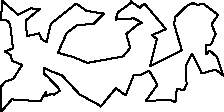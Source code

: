 unitsize(0.001cm);
// 22689.6
draw((1357,1905)--(1533,1780));
draw((1533,1780)--(1838,1732));
draw((1838,1732)--(1660,1556));
draw((1660,1556)--(1362,1526));
draw((1362,1526)--(1183,1391));
draw((1183,1391)--(1027,1041));
draw((1027,1041)--(1307,964));
draw((1307,964)--(1544,863));
draw((1544,863)--(2178,978));
draw((2178,978)--(2302,1127));
draw((2302,1127)--(2232,1374));
draw((2232,1374)--(2433,1538));
draw((2433,1538)--(2513,1572));
draw((2513,1572)--(2365,1649));
draw((2365,1649)--(2048,1628));
draw((2048,1628)--(2082,1753));
draw((2082,1753)--(2318,1925));
draw((2318,1925)--(2312,1949));
draw((2312,1949)--(2469,1838));
draw((2469,1838)--(2552,1909));
draw((2552,1909)--(2933,1459));
draw((2933,1459)--(2687,1353));
draw((2687,1353)--(2773,1286));
draw((2773,1286)--(2650,802));
draw((2650,802)--(3174,1064));
draw((3174,1064)--(3213,1085));
draw((3213,1085)--(3078,1541));
draw((3078,1541)--(3092,1668));
draw((3092,1668)--(3314,1881));
draw((3314,1881)--(3409,1917));
draw((3409,1917)--(3499,1885));
draw((3499,1885)--(3586,1909));
draw((3586,1909)--(3853,1712));
draw((3853,1712)--(3736,1542));
draw((3736,1542)--(3808,1375));
draw((3808,1375)--(3729,1188));
draw((3729,1188)--(3635,1174));
draw((3635,1174)--(3646,1018));
draw((3646,1018)--(3704,1082));
draw((3704,1082)--(3835,963));
draw((3835,963)--(3939,640));
draw((3939,640)--(3806,746));
draw((3806,746)--(3564,676));
draw((3564,676)--(3394,1028));
draw((3394,1028)--(3278,799));
draw((3278,799)--(3297,491));
draw((3297,491)--(3249,378));
draw((3249,378)--(3124,408));
draw((3124,408)--(3099,173));
draw((3099,173)--(2990,214));
draw((2990,214)--(2576,189));
draw((2576,189)--(2781,478));
draw((2781,478)--(2636,727));
draw((2636,727)--(2499,658));
draw((2499,658)--(2361,640));
draw((2361,640)--(2221,291));
draw((2221,291)--(2049,417));
draw((2049,417)--(1868,197));
draw((1868,197)--(1779,90));
draw((1779,90)--(1774,107));
draw((1774,107)--(1410,307));
draw((1410,307)--(1097,643));
draw((1097,643)--(868,731));
draw((868,731)--(779,777));
draw((779,777)--(781,671));
draw((781,671)--(834,629));
draw((834,629)--(1000,457));
draw((1000,457)--(1031,428));
draw((1031,428)--(1058,372));
draw((1058,372)--(960,303));
draw((960,303)--(913,317));
draw((913,317)--(805,272));
draw((805,272)--(812,351));
draw((812,351)--(721,186));
draw((721,186)--(213,220));
draw((213,220)--(29,6));
draw((29,6)--(14,454));
draw((14,454)--(40,462));
draw((40,462)--(99,536));
draw((99,536)--(242,584));
draw((242,584)--(396,828));
draw((396,828)--(219,898));
draw((219,898)--(192,1004));
draw((192,1004)--(86,1065));
draw((86,1065)--(234,1118));
draw((234,1118)--(185,1542));
draw((185,1542)--(138,1610));
draw((138,1610)--(22,1617));
draw((22,1617)--(43,1957));
draw((43,1957)--(323,1714));
draw((323,1714)--(554,1825));
draw((554,1825)--(705,1812));
draw((705,1812)--(457,1607));
draw((457,1607)--(482,1337));
draw((482,1337)--(693,1383));
draw((693,1383)--(737,1285));
draw((737,1285)--(826,1226));
draw((826,1226)--(901,1552));
draw((901,1552)--(1327,1893));
draw((1327,1893)--(1357,1905));
